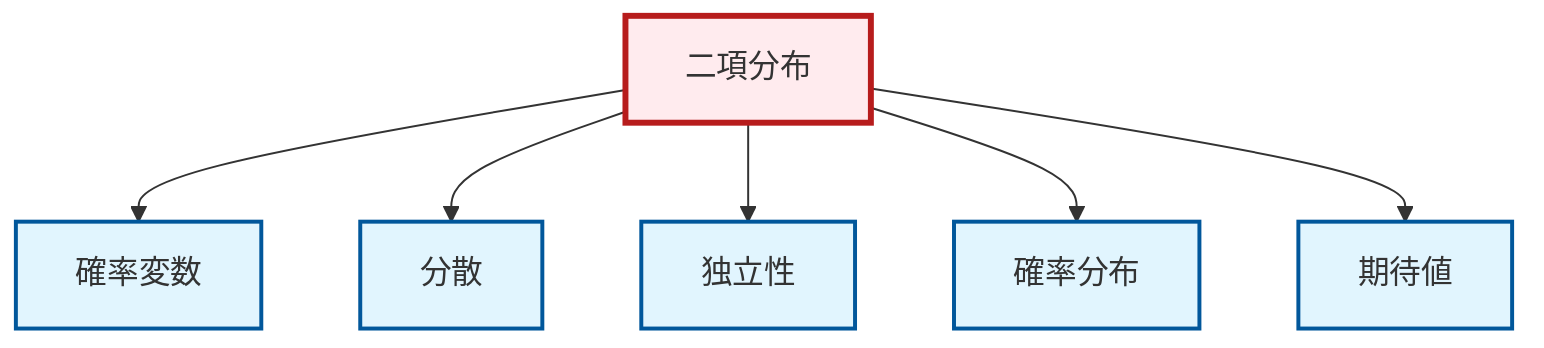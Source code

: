 graph TD
    classDef definition fill:#e1f5fe,stroke:#01579b,stroke-width:2px
    classDef theorem fill:#f3e5f5,stroke:#4a148c,stroke-width:2px
    classDef axiom fill:#fff3e0,stroke:#e65100,stroke-width:2px
    classDef example fill:#e8f5e9,stroke:#1b5e20,stroke-width:2px
    classDef current fill:#ffebee,stroke:#b71c1c,stroke-width:3px
    def-independence["独立性"]:::definition
    def-probability-distribution["確率分布"]:::definition
    def-expectation["期待値"]:::definition
    def-random-variable["確率変数"]:::definition
    def-variance["分散"]:::definition
    def-binomial-distribution["二項分布"]:::definition
    def-binomial-distribution --> def-random-variable
    def-binomial-distribution --> def-variance
    def-binomial-distribution --> def-independence
    def-binomial-distribution --> def-probability-distribution
    def-binomial-distribution --> def-expectation
    class def-binomial-distribution current